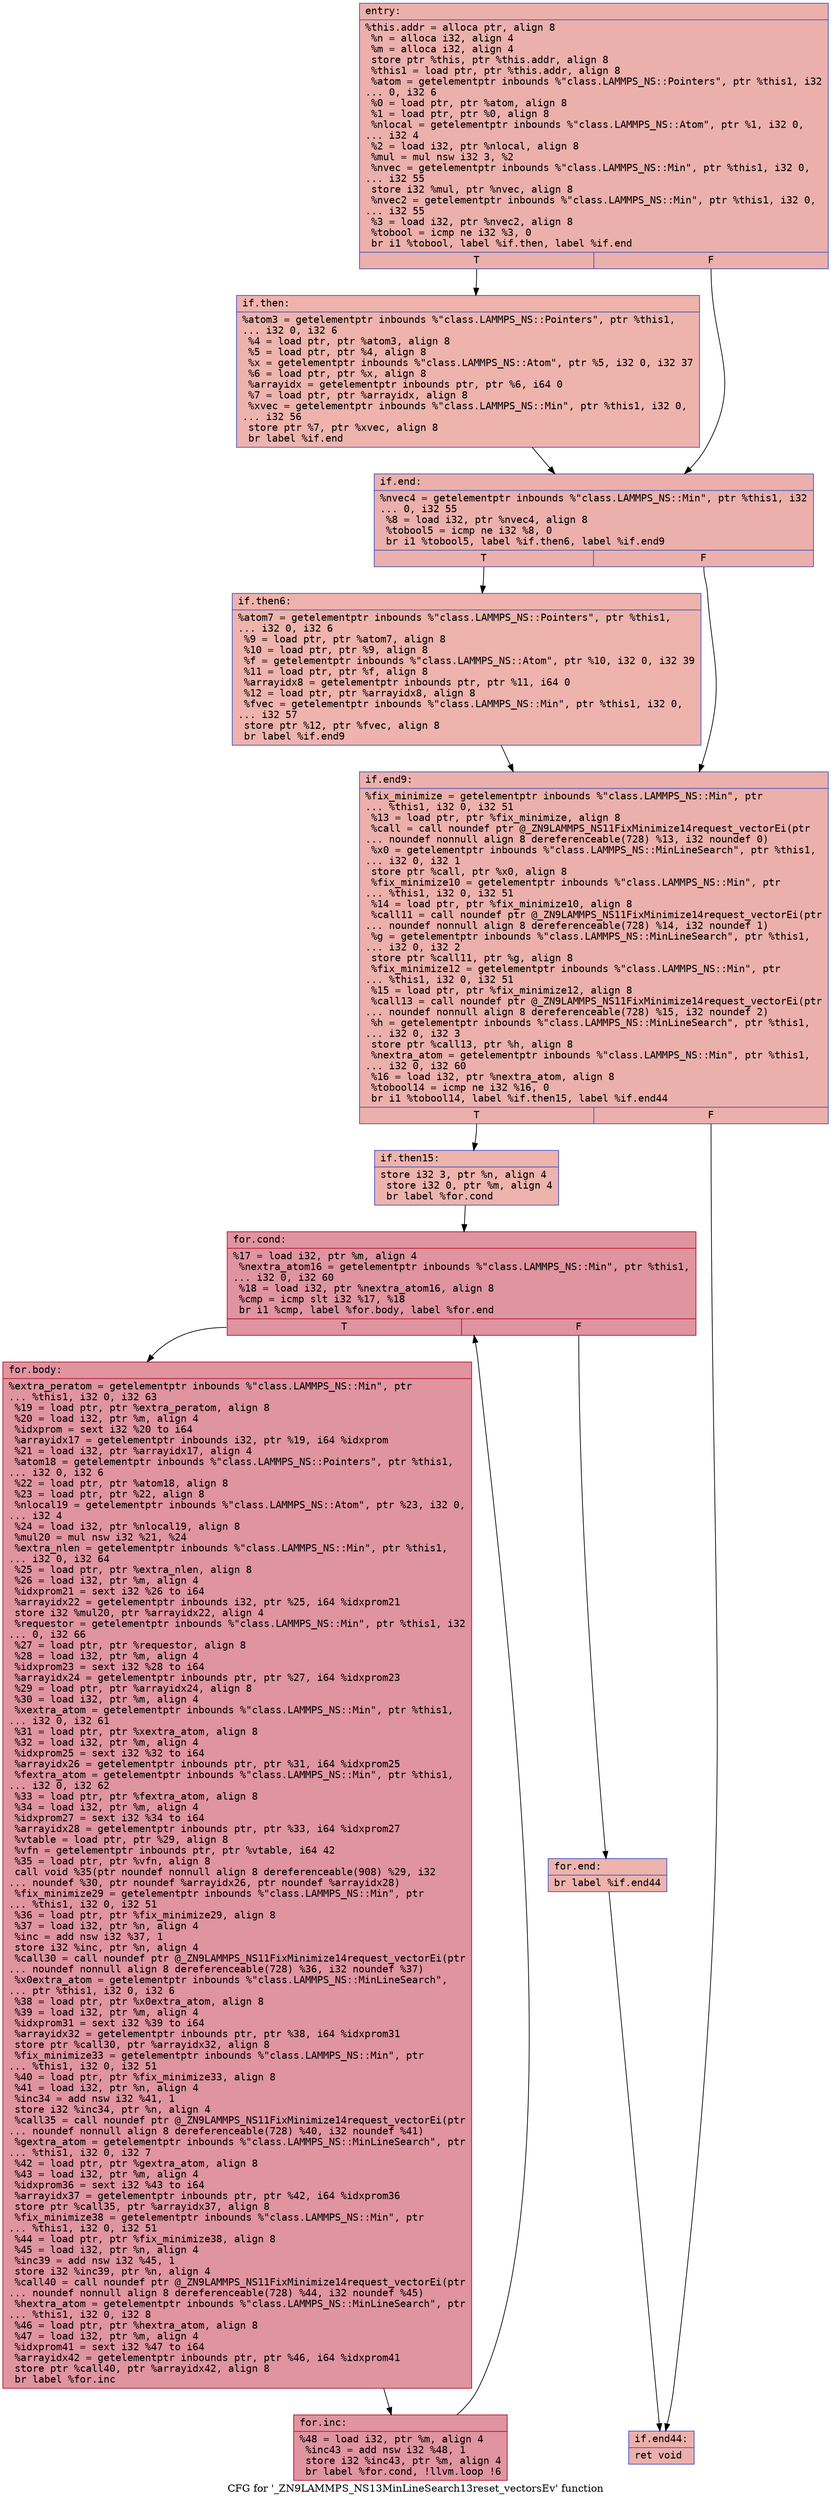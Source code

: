 digraph "CFG for '_ZN9LAMMPS_NS13MinLineSearch13reset_vectorsEv' function" {
	label="CFG for '_ZN9LAMMPS_NS13MinLineSearch13reset_vectorsEv' function";

	Node0x557fd5c3e610 [shape=record,color="#3d50c3ff", style=filled, fillcolor="#d24b4070" fontname="Courier",label="{entry:\l|  %this.addr = alloca ptr, align 8\l  %n = alloca i32, align 4\l  %m = alloca i32, align 4\l  store ptr %this, ptr %this.addr, align 8\l  %this1 = load ptr, ptr %this.addr, align 8\l  %atom = getelementptr inbounds %\"class.LAMMPS_NS::Pointers\", ptr %this1, i32\l... 0, i32 6\l  %0 = load ptr, ptr %atom, align 8\l  %1 = load ptr, ptr %0, align 8\l  %nlocal = getelementptr inbounds %\"class.LAMMPS_NS::Atom\", ptr %1, i32 0,\l... i32 4\l  %2 = load i32, ptr %nlocal, align 8\l  %mul = mul nsw i32 3, %2\l  %nvec = getelementptr inbounds %\"class.LAMMPS_NS::Min\", ptr %this1, i32 0,\l... i32 55\l  store i32 %mul, ptr %nvec, align 8\l  %nvec2 = getelementptr inbounds %\"class.LAMMPS_NS::Min\", ptr %this1, i32 0,\l... i32 55\l  %3 = load i32, ptr %nvec2, align 8\l  %tobool = icmp ne i32 %3, 0\l  br i1 %tobool, label %if.then, label %if.end\l|{<s0>T|<s1>F}}"];
	Node0x557fd5c3e610:s0 -> Node0x557fd5c3fb30[tooltip="entry -> if.then\nProbability 62.50%" ];
	Node0x557fd5c3e610:s1 -> Node0x557fd5c3fd40[tooltip="entry -> if.end\nProbability 37.50%" ];
	Node0x557fd5c3fb30 [shape=record,color="#3d50c3ff", style=filled, fillcolor="#d6524470" fontname="Courier",label="{if.then:\l|  %atom3 = getelementptr inbounds %\"class.LAMMPS_NS::Pointers\", ptr %this1,\l... i32 0, i32 6\l  %4 = load ptr, ptr %atom3, align 8\l  %5 = load ptr, ptr %4, align 8\l  %x = getelementptr inbounds %\"class.LAMMPS_NS::Atom\", ptr %5, i32 0, i32 37\l  %6 = load ptr, ptr %x, align 8\l  %arrayidx = getelementptr inbounds ptr, ptr %6, i64 0\l  %7 = load ptr, ptr %arrayidx, align 8\l  %xvec = getelementptr inbounds %\"class.LAMMPS_NS::Min\", ptr %this1, i32 0,\l... i32 56\l  store ptr %7, ptr %xvec, align 8\l  br label %if.end\l}"];
	Node0x557fd5c3fb30 -> Node0x557fd5c3fd40[tooltip="if.then -> if.end\nProbability 100.00%" ];
	Node0x557fd5c3fd40 [shape=record,color="#3d50c3ff", style=filled, fillcolor="#d24b4070" fontname="Courier",label="{if.end:\l|  %nvec4 = getelementptr inbounds %\"class.LAMMPS_NS::Min\", ptr %this1, i32\l... 0, i32 55\l  %8 = load i32, ptr %nvec4, align 8\l  %tobool5 = icmp ne i32 %8, 0\l  br i1 %tobool5, label %if.then6, label %if.end9\l|{<s0>T|<s1>F}}"];
	Node0x557fd5c3fd40:s0 -> Node0x557fd5c40720[tooltip="if.end -> if.then6\nProbability 62.50%" ];
	Node0x557fd5c3fd40:s1 -> Node0x557fd5c407a0[tooltip="if.end -> if.end9\nProbability 37.50%" ];
	Node0x557fd5c40720 [shape=record,color="#3d50c3ff", style=filled, fillcolor="#d6524470" fontname="Courier",label="{if.then6:\l|  %atom7 = getelementptr inbounds %\"class.LAMMPS_NS::Pointers\", ptr %this1,\l... i32 0, i32 6\l  %9 = load ptr, ptr %atom7, align 8\l  %10 = load ptr, ptr %9, align 8\l  %f = getelementptr inbounds %\"class.LAMMPS_NS::Atom\", ptr %10, i32 0, i32 39\l  %11 = load ptr, ptr %f, align 8\l  %arrayidx8 = getelementptr inbounds ptr, ptr %11, i64 0\l  %12 = load ptr, ptr %arrayidx8, align 8\l  %fvec = getelementptr inbounds %\"class.LAMMPS_NS::Min\", ptr %this1, i32 0,\l... i32 57\l  store ptr %12, ptr %fvec, align 8\l  br label %if.end9\l}"];
	Node0x557fd5c40720 -> Node0x557fd5c407a0[tooltip="if.then6 -> if.end9\nProbability 100.00%" ];
	Node0x557fd5c407a0 [shape=record,color="#3d50c3ff", style=filled, fillcolor="#d24b4070" fontname="Courier",label="{if.end9:\l|  %fix_minimize = getelementptr inbounds %\"class.LAMMPS_NS::Min\", ptr\l... %this1, i32 0, i32 51\l  %13 = load ptr, ptr %fix_minimize, align 8\l  %call = call noundef ptr @_ZN9LAMMPS_NS11FixMinimize14request_vectorEi(ptr\l... noundef nonnull align 8 dereferenceable(728) %13, i32 noundef 0)\l  %x0 = getelementptr inbounds %\"class.LAMMPS_NS::MinLineSearch\", ptr %this1,\l... i32 0, i32 1\l  store ptr %call, ptr %x0, align 8\l  %fix_minimize10 = getelementptr inbounds %\"class.LAMMPS_NS::Min\", ptr\l... %this1, i32 0, i32 51\l  %14 = load ptr, ptr %fix_minimize10, align 8\l  %call11 = call noundef ptr @_ZN9LAMMPS_NS11FixMinimize14request_vectorEi(ptr\l... noundef nonnull align 8 dereferenceable(728) %14, i32 noundef 1)\l  %g = getelementptr inbounds %\"class.LAMMPS_NS::MinLineSearch\", ptr %this1,\l... i32 0, i32 2\l  store ptr %call11, ptr %g, align 8\l  %fix_minimize12 = getelementptr inbounds %\"class.LAMMPS_NS::Min\", ptr\l... %this1, i32 0, i32 51\l  %15 = load ptr, ptr %fix_minimize12, align 8\l  %call13 = call noundef ptr @_ZN9LAMMPS_NS11FixMinimize14request_vectorEi(ptr\l... noundef nonnull align 8 dereferenceable(728) %15, i32 noundef 2)\l  %h = getelementptr inbounds %\"class.LAMMPS_NS::MinLineSearch\", ptr %this1,\l... i32 0, i32 3\l  store ptr %call13, ptr %h, align 8\l  %nextra_atom = getelementptr inbounds %\"class.LAMMPS_NS::Min\", ptr %this1,\l... i32 0, i32 60\l  %16 = load i32, ptr %nextra_atom, align 8\l  %tobool14 = icmp ne i32 %16, 0\l  br i1 %tobool14, label %if.then15, label %if.end44\l|{<s0>T|<s1>F}}"];
	Node0x557fd5c407a0:s0 -> Node0x557fd5c42050[tooltip="if.end9 -> if.then15\nProbability 62.50%" ];
	Node0x557fd5c407a0:s1 -> Node0x557fd5c420d0[tooltip="if.end9 -> if.end44\nProbability 37.50%" ];
	Node0x557fd5c42050 [shape=record,color="#3d50c3ff", style=filled, fillcolor="#d6524470" fontname="Courier",label="{if.then15:\l|  store i32 3, ptr %n, align 4\l  store i32 0, ptr %m, align 4\l  br label %for.cond\l}"];
	Node0x557fd5c42050 -> Node0x557fd5c42340[tooltip="if.then15 -> for.cond\nProbability 100.00%" ];
	Node0x557fd5c42340 [shape=record,color="#b70d28ff", style=filled, fillcolor="#b70d2870" fontname="Courier",label="{for.cond:\l|  %17 = load i32, ptr %m, align 4\l  %nextra_atom16 = getelementptr inbounds %\"class.LAMMPS_NS::Min\", ptr %this1,\l... i32 0, i32 60\l  %18 = load i32, ptr %nextra_atom16, align 8\l  %cmp = icmp slt i32 %17, %18\l  br i1 %cmp, label %for.body, label %for.end\l|{<s0>T|<s1>F}}"];
	Node0x557fd5c42340:s0 -> Node0x557fd5c426d0[tooltip="for.cond -> for.body\nProbability 96.88%" ];
	Node0x557fd5c42340:s1 -> Node0x557fd5c42750[tooltip="for.cond -> for.end\nProbability 3.12%" ];
	Node0x557fd5c426d0 [shape=record,color="#b70d28ff", style=filled, fillcolor="#b70d2870" fontname="Courier",label="{for.body:\l|  %extra_peratom = getelementptr inbounds %\"class.LAMMPS_NS::Min\", ptr\l... %this1, i32 0, i32 63\l  %19 = load ptr, ptr %extra_peratom, align 8\l  %20 = load i32, ptr %m, align 4\l  %idxprom = sext i32 %20 to i64\l  %arrayidx17 = getelementptr inbounds i32, ptr %19, i64 %idxprom\l  %21 = load i32, ptr %arrayidx17, align 4\l  %atom18 = getelementptr inbounds %\"class.LAMMPS_NS::Pointers\", ptr %this1,\l... i32 0, i32 6\l  %22 = load ptr, ptr %atom18, align 8\l  %23 = load ptr, ptr %22, align 8\l  %nlocal19 = getelementptr inbounds %\"class.LAMMPS_NS::Atom\", ptr %23, i32 0,\l... i32 4\l  %24 = load i32, ptr %nlocal19, align 8\l  %mul20 = mul nsw i32 %21, %24\l  %extra_nlen = getelementptr inbounds %\"class.LAMMPS_NS::Min\", ptr %this1,\l... i32 0, i32 64\l  %25 = load ptr, ptr %extra_nlen, align 8\l  %26 = load i32, ptr %m, align 4\l  %idxprom21 = sext i32 %26 to i64\l  %arrayidx22 = getelementptr inbounds i32, ptr %25, i64 %idxprom21\l  store i32 %mul20, ptr %arrayidx22, align 4\l  %requestor = getelementptr inbounds %\"class.LAMMPS_NS::Min\", ptr %this1, i32\l... 0, i32 66\l  %27 = load ptr, ptr %requestor, align 8\l  %28 = load i32, ptr %m, align 4\l  %idxprom23 = sext i32 %28 to i64\l  %arrayidx24 = getelementptr inbounds ptr, ptr %27, i64 %idxprom23\l  %29 = load ptr, ptr %arrayidx24, align 8\l  %30 = load i32, ptr %m, align 4\l  %xextra_atom = getelementptr inbounds %\"class.LAMMPS_NS::Min\", ptr %this1,\l... i32 0, i32 61\l  %31 = load ptr, ptr %xextra_atom, align 8\l  %32 = load i32, ptr %m, align 4\l  %idxprom25 = sext i32 %32 to i64\l  %arrayidx26 = getelementptr inbounds ptr, ptr %31, i64 %idxprom25\l  %fextra_atom = getelementptr inbounds %\"class.LAMMPS_NS::Min\", ptr %this1,\l... i32 0, i32 62\l  %33 = load ptr, ptr %fextra_atom, align 8\l  %34 = load i32, ptr %m, align 4\l  %idxprom27 = sext i32 %34 to i64\l  %arrayidx28 = getelementptr inbounds ptr, ptr %33, i64 %idxprom27\l  %vtable = load ptr, ptr %29, align 8\l  %vfn = getelementptr inbounds ptr, ptr %vtable, i64 42\l  %35 = load ptr, ptr %vfn, align 8\l  call void %35(ptr noundef nonnull align 8 dereferenceable(908) %29, i32\l... noundef %30, ptr noundef %arrayidx26, ptr noundef %arrayidx28)\l  %fix_minimize29 = getelementptr inbounds %\"class.LAMMPS_NS::Min\", ptr\l... %this1, i32 0, i32 51\l  %36 = load ptr, ptr %fix_minimize29, align 8\l  %37 = load i32, ptr %n, align 4\l  %inc = add nsw i32 %37, 1\l  store i32 %inc, ptr %n, align 4\l  %call30 = call noundef ptr @_ZN9LAMMPS_NS11FixMinimize14request_vectorEi(ptr\l... noundef nonnull align 8 dereferenceable(728) %36, i32 noundef %37)\l  %x0extra_atom = getelementptr inbounds %\"class.LAMMPS_NS::MinLineSearch\",\l... ptr %this1, i32 0, i32 6\l  %38 = load ptr, ptr %x0extra_atom, align 8\l  %39 = load i32, ptr %m, align 4\l  %idxprom31 = sext i32 %39 to i64\l  %arrayidx32 = getelementptr inbounds ptr, ptr %38, i64 %idxprom31\l  store ptr %call30, ptr %arrayidx32, align 8\l  %fix_minimize33 = getelementptr inbounds %\"class.LAMMPS_NS::Min\", ptr\l... %this1, i32 0, i32 51\l  %40 = load ptr, ptr %fix_minimize33, align 8\l  %41 = load i32, ptr %n, align 4\l  %inc34 = add nsw i32 %41, 1\l  store i32 %inc34, ptr %n, align 4\l  %call35 = call noundef ptr @_ZN9LAMMPS_NS11FixMinimize14request_vectorEi(ptr\l... noundef nonnull align 8 dereferenceable(728) %40, i32 noundef %41)\l  %gextra_atom = getelementptr inbounds %\"class.LAMMPS_NS::MinLineSearch\", ptr\l... %this1, i32 0, i32 7\l  %42 = load ptr, ptr %gextra_atom, align 8\l  %43 = load i32, ptr %m, align 4\l  %idxprom36 = sext i32 %43 to i64\l  %arrayidx37 = getelementptr inbounds ptr, ptr %42, i64 %idxprom36\l  store ptr %call35, ptr %arrayidx37, align 8\l  %fix_minimize38 = getelementptr inbounds %\"class.LAMMPS_NS::Min\", ptr\l... %this1, i32 0, i32 51\l  %44 = load ptr, ptr %fix_minimize38, align 8\l  %45 = load i32, ptr %n, align 4\l  %inc39 = add nsw i32 %45, 1\l  store i32 %inc39, ptr %n, align 4\l  %call40 = call noundef ptr @_ZN9LAMMPS_NS11FixMinimize14request_vectorEi(ptr\l... noundef nonnull align 8 dereferenceable(728) %44, i32 noundef %45)\l  %hextra_atom = getelementptr inbounds %\"class.LAMMPS_NS::MinLineSearch\", ptr\l... %this1, i32 0, i32 8\l  %46 = load ptr, ptr %hextra_atom, align 8\l  %47 = load i32, ptr %m, align 4\l  %idxprom41 = sext i32 %47 to i64\l  %arrayidx42 = getelementptr inbounds ptr, ptr %46, i64 %idxprom41\l  store ptr %call40, ptr %arrayidx42, align 8\l  br label %for.inc\l}"];
	Node0x557fd5c426d0 -> Node0x557fd5c46990[tooltip="for.body -> for.inc\nProbability 100.00%" ];
	Node0x557fd5c46990 [shape=record,color="#b70d28ff", style=filled, fillcolor="#b70d2870" fontname="Courier",label="{for.inc:\l|  %48 = load i32, ptr %m, align 4\l  %inc43 = add nsw i32 %48, 1\l  store i32 %inc43, ptr %m, align 4\l  br label %for.cond, !llvm.loop !6\l}"];
	Node0x557fd5c46990 -> Node0x557fd5c42340[tooltip="for.inc -> for.cond\nProbability 100.00%" ];
	Node0x557fd5c42750 [shape=record,color="#3d50c3ff", style=filled, fillcolor="#d6524470" fontname="Courier",label="{for.end:\l|  br label %if.end44\l}"];
	Node0x557fd5c42750 -> Node0x557fd5c420d0[tooltip="for.end -> if.end44\nProbability 100.00%" ];
	Node0x557fd5c420d0 [shape=record,color="#3d50c3ff", style=filled, fillcolor="#d24b4070" fontname="Courier",label="{if.end44:\l|  ret void\l}"];
}
